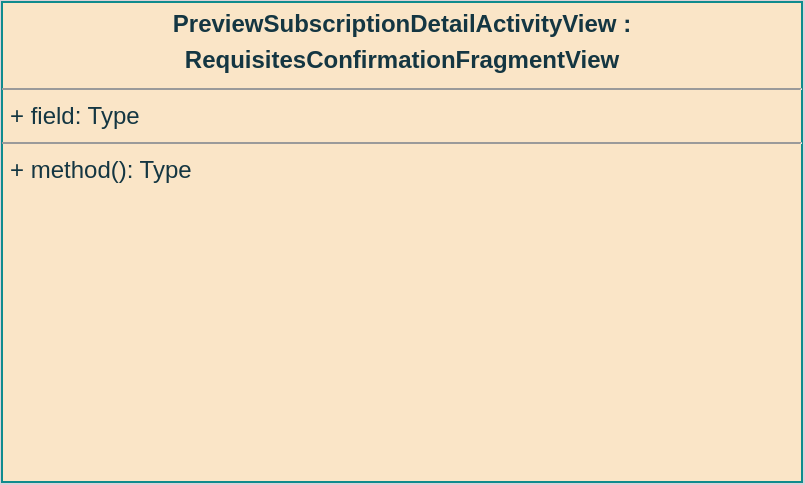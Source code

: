 <mxfile version="20.0.4" type="github">
  <diagram id="27o3TfoCxEZ5xNe_jaEm" name="Page-1">
    <mxGraphModel dx="652" dy="414" grid="1" gridSize="10" guides="1" tooltips="1" connect="1" arrows="1" fold="1" page="1" pageScale="1" pageWidth="827" pageHeight="1169" background="#DAD2D8" math="0" shadow="0">
      <root>
        <mxCell id="0" />
        <mxCell id="1" parent="0" />
        <mxCell id="aIC7J3rfnAC5LALdEa5v-1" value="&lt;p style=&quot;margin:0px;margin-top:4px;text-align:center;&quot;&gt;&lt;b&gt;PreviewSubscriptionDetailActivityView :&lt;/b&gt;&lt;/p&gt;&lt;p style=&quot;margin:0px;margin-top:4px;text-align:center;&quot;&gt;&lt;b&gt;RequisitesConfirmationFragmentView&lt;br&gt;&lt;/b&gt;&lt;/p&gt;&lt;hr size=&quot;1&quot;&gt;&lt;p style=&quot;margin:0px;margin-left:4px;&quot;&gt;+ field: Type&lt;/p&gt;&lt;hr size=&quot;1&quot;&gt;&lt;p style=&quot;margin:0px;margin-left:4px;&quot;&gt;+ method(): Type&lt;/p&gt;" style="verticalAlign=top;align=left;overflow=fill;fontSize=12;fontFamily=Helvetica;html=1;rounded=0;sketch=0;fontColor=#143642;strokeColor=#0F8B8D;fillColor=#FAE5C7;" vertex="1" parent="1">
          <mxGeometry x="120" y="120" width="400" height="240" as="geometry" />
        </mxCell>
      </root>
    </mxGraphModel>
  </diagram>
</mxfile>
